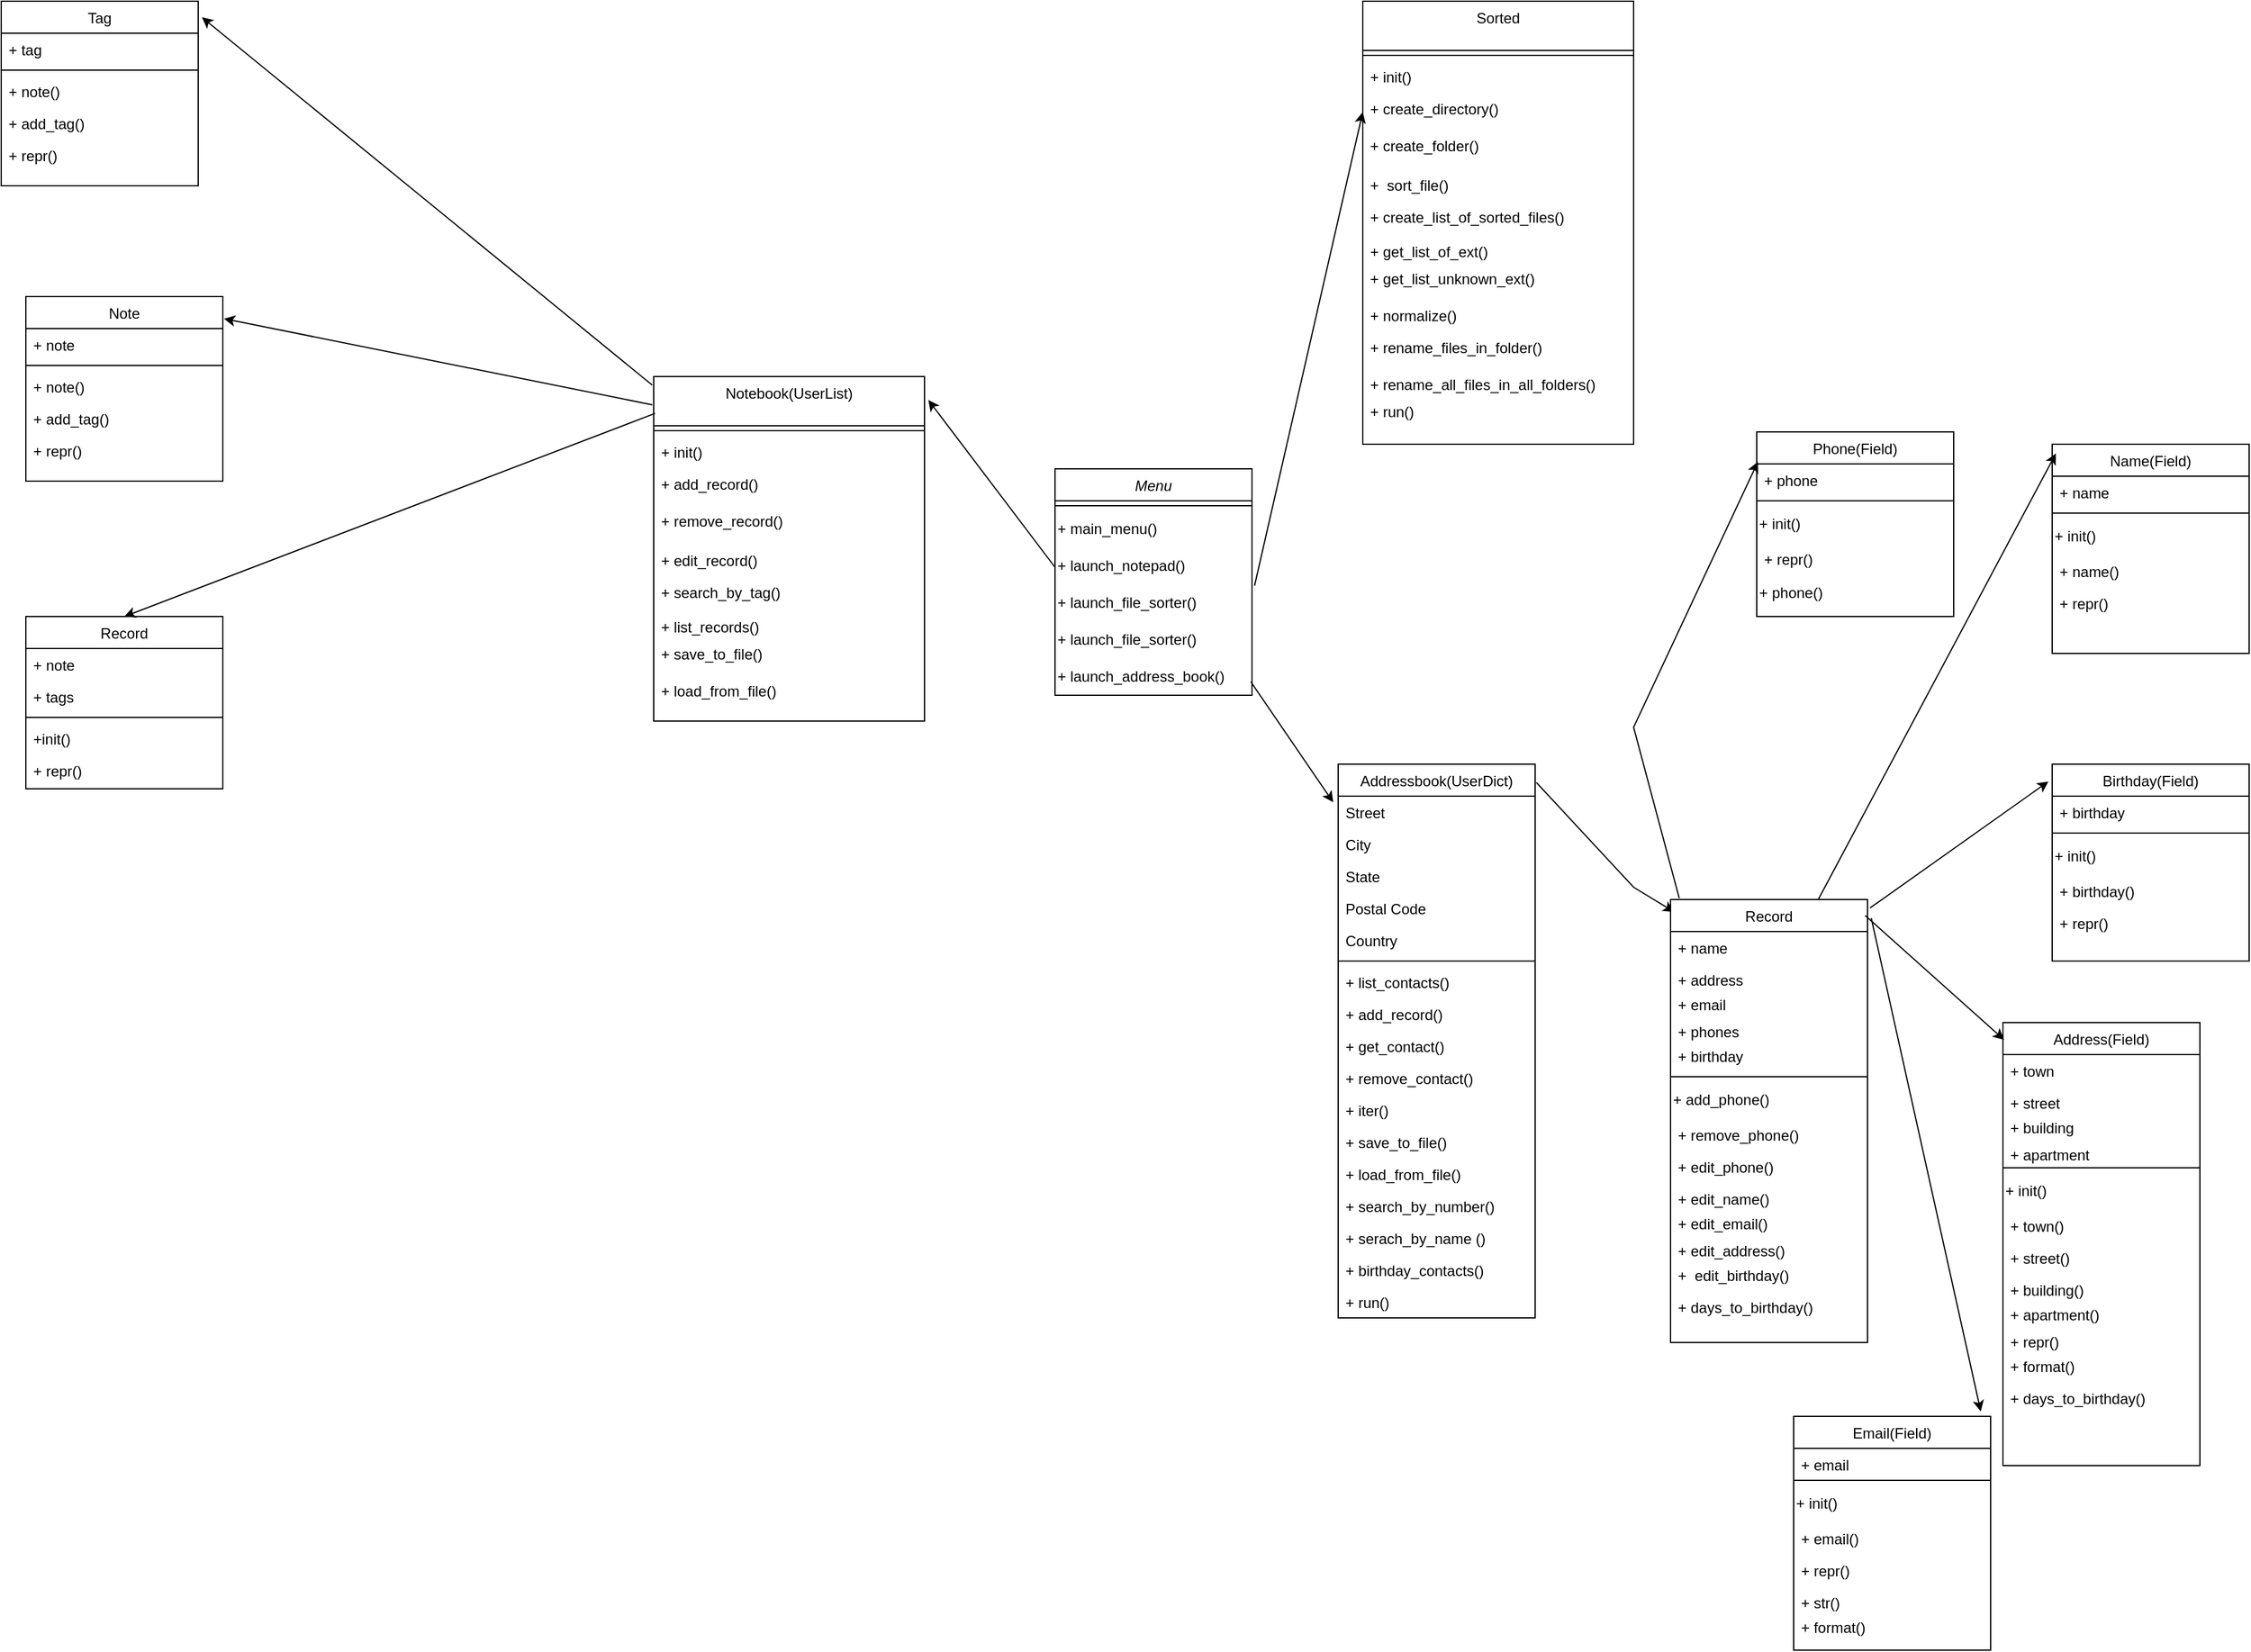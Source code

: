 <mxfile version="22.1.4" type="github">
  <diagram id="C5RBs43oDa-KdzZeNtuy" name="Page-1">
    <mxGraphModel dx="2603" dy="827" grid="1" gridSize="10" guides="1" tooltips="1" connect="1" arrows="1" fold="1" page="1" pageScale="1" pageWidth="1169" pageHeight="1654" math="0" shadow="0">
      <root>
        <mxCell id="WIyWlLk6GJQsqaUBKTNV-0" />
        <mxCell id="WIyWlLk6GJQsqaUBKTNV-1" parent="WIyWlLk6GJQsqaUBKTNV-0" />
        <mxCell id="zkfFHV4jXpPFQw0GAbJ--0" value="Menu" style="swimlane;fontStyle=2;align=center;verticalAlign=top;childLayout=stackLayout;horizontal=1;startSize=26;horizontalStack=0;resizeParent=1;resizeLast=0;collapsible=1;marginBottom=0;rounded=0;shadow=0;strokeWidth=1;" parent="WIyWlLk6GJQsqaUBKTNV-1" vertex="1">
          <mxGeometry x="-204" y="450" width="160" height="184" as="geometry">
            <mxRectangle x="230" y="140" width="160" height="26" as="alternateBounds" />
          </mxGeometry>
        </mxCell>
        <mxCell id="zkfFHV4jXpPFQw0GAbJ--4" value="" style="line;html=1;strokeWidth=1;align=left;verticalAlign=middle;spacingTop=-1;spacingLeft=3;spacingRight=3;rotatable=0;labelPosition=right;points=[];portConstraint=eastwest;" parent="zkfFHV4jXpPFQw0GAbJ--0" vertex="1">
          <mxGeometry y="26" width="160" height="8" as="geometry" />
        </mxCell>
        <mxCell id="Uabi-TmTKqP2fMyp2ywP-6" value="+ main_menu()" style="text;html=1;align=left;verticalAlign=middle;resizable=0;points=[];autosize=1;strokeColor=none;fillColor=none;" vertex="1" parent="zkfFHV4jXpPFQw0GAbJ--0">
          <mxGeometry y="34" width="160" height="30" as="geometry" />
        </mxCell>
        <mxCell id="Uabi-TmTKqP2fMyp2ywP-8" value="+ launch_notepad()" style="text;html=1;align=left;verticalAlign=middle;resizable=0;points=[];autosize=1;strokeColor=none;fillColor=none;" vertex="1" parent="zkfFHV4jXpPFQw0GAbJ--0">
          <mxGeometry y="64" width="160" height="30" as="geometry" />
        </mxCell>
        <mxCell id="Uabi-TmTKqP2fMyp2ywP-166" value="+ launch_file_sorter()" style="text;html=1;align=left;verticalAlign=middle;resizable=0;points=[];autosize=1;strokeColor=none;fillColor=none;" vertex="1" parent="zkfFHV4jXpPFQw0GAbJ--0">
          <mxGeometry y="94" width="160" height="30" as="geometry" />
        </mxCell>
        <mxCell id="Uabi-TmTKqP2fMyp2ywP-11" value="+ launch_file_sorter()" style="text;html=1;align=left;verticalAlign=middle;resizable=0;points=[];autosize=1;strokeColor=none;fillColor=none;" vertex="1" parent="zkfFHV4jXpPFQw0GAbJ--0">
          <mxGeometry y="124" width="160" height="30" as="geometry" />
        </mxCell>
        <mxCell id="Uabi-TmTKqP2fMyp2ywP-7" value="+ launch_address_book()" style="text;html=1;align=left;verticalAlign=middle;resizable=0;points=[];autosize=1;strokeColor=none;fillColor=none;" vertex="1" parent="zkfFHV4jXpPFQw0GAbJ--0">
          <mxGeometry y="154" width="160" height="30" as="geometry" />
        </mxCell>
        <mxCell id="zkfFHV4jXpPFQw0GAbJ--6" value="Note" style="swimlane;fontStyle=0;align=center;verticalAlign=top;childLayout=stackLayout;horizontal=1;startSize=26;horizontalStack=0;resizeParent=1;resizeLast=0;collapsible=1;marginBottom=0;rounded=0;shadow=0;strokeWidth=1;" parent="WIyWlLk6GJQsqaUBKTNV-1" vertex="1">
          <mxGeometry x="-1040" y="310" width="160" height="150" as="geometry">
            <mxRectangle x="130" y="380" width="160" height="26" as="alternateBounds" />
          </mxGeometry>
        </mxCell>
        <mxCell id="zkfFHV4jXpPFQw0GAbJ--7" value="+ note" style="text;align=left;verticalAlign=top;spacingLeft=4;spacingRight=4;overflow=hidden;rotatable=0;points=[[0,0.5],[1,0.5]];portConstraint=eastwest;" parent="zkfFHV4jXpPFQw0GAbJ--6" vertex="1">
          <mxGeometry y="26" width="160" height="26" as="geometry" />
        </mxCell>
        <mxCell id="zkfFHV4jXpPFQw0GAbJ--9" value="" style="line;html=1;strokeWidth=1;align=left;verticalAlign=middle;spacingTop=-1;spacingLeft=3;spacingRight=3;rotatable=0;labelPosition=right;points=[];portConstraint=eastwest;" parent="zkfFHV4jXpPFQw0GAbJ--6" vertex="1">
          <mxGeometry y="52" width="160" height="8" as="geometry" />
        </mxCell>
        <mxCell id="zkfFHV4jXpPFQw0GAbJ--10" value="+ note()" style="text;align=left;verticalAlign=top;spacingLeft=4;spacingRight=4;overflow=hidden;rotatable=0;points=[[0,0.5],[1,0.5]];portConstraint=eastwest;fontStyle=0" parent="zkfFHV4jXpPFQw0GAbJ--6" vertex="1">
          <mxGeometry y="60" width="160" height="26" as="geometry" />
        </mxCell>
        <mxCell id="zkfFHV4jXpPFQw0GAbJ--11" value="+ add_tag()" style="text;align=left;verticalAlign=top;spacingLeft=4;spacingRight=4;overflow=hidden;rotatable=0;points=[[0,0.5],[1,0.5]];portConstraint=eastwest;" parent="zkfFHV4jXpPFQw0GAbJ--6" vertex="1">
          <mxGeometry y="86" width="160" height="26" as="geometry" />
        </mxCell>
        <mxCell id="Uabi-TmTKqP2fMyp2ywP-159" value="+ repr()" style="text;align=left;verticalAlign=top;spacingLeft=4;spacingRight=4;overflow=hidden;rotatable=0;points=[[0,0.5],[1,0.5]];portConstraint=eastwest;" vertex="1" parent="zkfFHV4jXpPFQw0GAbJ--6">
          <mxGeometry y="112" width="160" height="26" as="geometry" />
        </mxCell>
        <mxCell id="zkfFHV4jXpPFQw0GAbJ--13" value="Sorted" style="swimlane;fontStyle=0;align=center;verticalAlign=top;childLayout=stackLayout;horizontal=1;startSize=40;horizontalStack=0;resizeParent=1;resizeLast=0;collapsible=1;marginBottom=0;rounded=0;shadow=0;strokeWidth=1;" parent="WIyWlLk6GJQsqaUBKTNV-1" vertex="1">
          <mxGeometry x="46" y="70" width="220" height="360" as="geometry">
            <mxRectangle x="340" y="380" width="170" height="26" as="alternateBounds" />
          </mxGeometry>
        </mxCell>
        <mxCell id="zkfFHV4jXpPFQw0GAbJ--15" value="" style="line;html=1;strokeWidth=1;align=left;verticalAlign=middle;spacingTop=-1;spacingLeft=3;spacingRight=3;rotatable=0;labelPosition=right;points=[];portConstraint=eastwest;" parent="zkfFHV4jXpPFQw0GAbJ--13" vertex="1">
          <mxGeometry y="40" width="220" height="8" as="geometry" />
        </mxCell>
        <mxCell id="Uabi-TmTKqP2fMyp2ywP-143" value="+ init()" style="text;align=left;verticalAlign=top;spacingLeft=4;spacingRight=4;overflow=hidden;rotatable=0;points=[[0,0.5],[1,0.5]];portConstraint=eastwest;" vertex="1" parent="zkfFHV4jXpPFQw0GAbJ--13">
          <mxGeometry y="48" width="220" height="26" as="geometry" />
        </mxCell>
        <mxCell id="Uabi-TmTKqP2fMyp2ywP-145" value="+ create_directory()" style="text;align=left;verticalAlign=top;spacingLeft=4;spacingRight=4;overflow=hidden;rotatable=0;points=[[0,0.5],[1,0.5]];portConstraint=eastwest;fontStyle=0" vertex="1" parent="zkfFHV4jXpPFQw0GAbJ--13">
          <mxGeometry y="74" width="220" height="30" as="geometry" />
        </mxCell>
        <mxCell id="Uabi-TmTKqP2fMyp2ywP-149" value="+ create_folder()&#xa;" style="text;align=left;verticalAlign=top;spacingLeft=4;spacingRight=4;overflow=hidden;rotatable=0;points=[[0,0.5],[1,0.5]];portConstraint=eastwest;rounded=0;shadow=0;html=0;" vertex="1" parent="zkfFHV4jXpPFQw0GAbJ--13">
          <mxGeometry y="104" width="220" height="32" as="geometry" />
        </mxCell>
        <mxCell id="Uabi-TmTKqP2fMyp2ywP-148" value="+  sort_file()" style="text;align=left;verticalAlign=top;spacingLeft=4;spacingRight=4;overflow=hidden;rotatable=0;points=[[0,0.5],[1,0.5]];portConstraint=eastwest;" vertex="1" parent="zkfFHV4jXpPFQw0GAbJ--13">
          <mxGeometry y="136" width="220" height="26" as="geometry" />
        </mxCell>
        <mxCell id="Uabi-TmTKqP2fMyp2ywP-147" value="+ create_list_of_sorted_files()" style="text;align=left;verticalAlign=top;spacingLeft=4;spacingRight=4;overflow=hidden;rotatable=0;points=[[0,0.5],[1,0.5]];portConstraint=eastwest;rounded=0;shadow=0;html=0;" vertex="1" parent="zkfFHV4jXpPFQw0GAbJ--13">
          <mxGeometry y="162" width="220" height="28" as="geometry" />
        </mxCell>
        <mxCell id="Uabi-TmTKqP2fMyp2ywP-146" value="+ get_list_of_ext()" style="text;align=left;verticalAlign=top;spacingLeft=4;spacingRight=4;overflow=hidden;rotatable=0;points=[[0,0.5],[1,0.5]];portConstraint=eastwest;fontStyle=0" vertex="1" parent="zkfFHV4jXpPFQw0GAbJ--13">
          <mxGeometry y="190" width="220" height="22" as="geometry" />
        </mxCell>
        <mxCell id="Uabi-TmTKqP2fMyp2ywP-144" value="+ get_list_unknown_ext()" style="text;align=left;verticalAlign=top;spacingLeft=4;spacingRight=4;overflow=hidden;rotatable=0;points=[[0,0.5],[1,0.5]];portConstraint=eastwest;fontStyle=0" vertex="1" parent="zkfFHV4jXpPFQw0GAbJ--13">
          <mxGeometry y="212" width="220" height="30" as="geometry" />
        </mxCell>
        <mxCell id="Uabi-TmTKqP2fMyp2ywP-152" value="+ normalize()" style="text;align=left;verticalAlign=top;spacingLeft=4;spacingRight=4;overflow=hidden;rotatable=0;points=[[0,0.5],[1,0.5]];portConstraint=eastwest;" vertex="1" parent="zkfFHV4jXpPFQw0GAbJ--13">
          <mxGeometry y="242" width="220" height="26" as="geometry" />
        </mxCell>
        <mxCell id="Uabi-TmTKqP2fMyp2ywP-153" value="+ rename_files_in_folder()" style="text;align=left;verticalAlign=top;spacingLeft=4;spacingRight=4;overflow=hidden;rotatable=0;points=[[0,0.5],[1,0.5]];portConstraint=eastwest;fontStyle=0" vertex="1" parent="zkfFHV4jXpPFQw0GAbJ--13">
          <mxGeometry y="268" width="220" height="30" as="geometry" />
        </mxCell>
        <mxCell id="Uabi-TmTKqP2fMyp2ywP-157" value="+ rename_all_files_in_all_folders()" style="text;align=left;verticalAlign=top;spacingLeft=4;spacingRight=4;overflow=hidden;rotatable=0;points=[[0,0.5],[1,0.5]];portConstraint=eastwest;fontStyle=0" vertex="1" parent="zkfFHV4jXpPFQw0GAbJ--13">
          <mxGeometry y="298" width="220" height="22" as="geometry" />
        </mxCell>
        <mxCell id="Uabi-TmTKqP2fMyp2ywP-156" value="+ run()" style="text;align=left;verticalAlign=top;spacingLeft=4;spacingRight=4;overflow=hidden;rotatable=0;points=[[0,0.5],[1,0.5]];portConstraint=eastwest;rounded=0;shadow=0;html=0;" vertex="1" parent="zkfFHV4jXpPFQw0GAbJ--13">
          <mxGeometry y="320" width="220" height="32" as="geometry" />
        </mxCell>
        <mxCell id="zkfFHV4jXpPFQw0GAbJ--17" value="Addressbook(UserDict)" style="swimlane;fontStyle=0;align=center;verticalAlign=top;childLayout=stackLayout;horizontal=1;startSize=26;horizontalStack=0;resizeParent=1;resizeLast=0;collapsible=1;marginBottom=0;rounded=0;shadow=0;strokeWidth=1;" parent="WIyWlLk6GJQsqaUBKTNV-1" vertex="1">
          <mxGeometry x="26" y="690" width="160" height="450" as="geometry">
            <mxRectangle x="550" y="140" width="160" height="26" as="alternateBounds" />
          </mxGeometry>
        </mxCell>
        <mxCell id="zkfFHV4jXpPFQw0GAbJ--18" value="Street" style="text;align=left;verticalAlign=top;spacingLeft=4;spacingRight=4;overflow=hidden;rotatable=0;points=[[0,0.5],[1,0.5]];portConstraint=eastwest;" parent="zkfFHV4jXpPFQw0GAbJ--17" vertex="1">
          <mxGeometry y="26" width="160" height="26" as="geometry" />
        </mxCell>
        <mxCell id="zkfFHV4jXpPFQw0GAbJ--19" value="City" style="text;align=left;verticalAlign=top;spacingLeft=4;spacingRight=4;overflow=hidden;rotatable=0;points=[[0,0.5],[1,0.5]];portConstraint=eastwest;rounded=0;shadow=0;html=0;" parent="zkfFHV4jXpPFQw0GAbJ--17" vertex="1">
          <mxGeometry y="52" width="160" height="26" as="geometry" />
        </mxCell>
        <mxCell id="zkfFHV4jXpPFQw0GAbJ--20" value="State" style="text;align=left;verticalAlign=top;spacingLeft=4;spacingRight=4;overflow=hidden;rotatable=0;points=[[0,0.5],[1,0.5]];portConstraint=eastwest;rounded=0;shadow=0;html=0;" parent="zkfFHV4jXpPFQw0GAbJ--17" vertex="1">
          <mxGeometry y="78" width="160" height="26" as="geometry" />
        </mxCell>
        <mxCell id="zkfFHV4jXpPFQw0GAbJ--21" value="Postal Code" style="text;align=left;verticalAlign=top;spacingLeft=4;spacingRight=4;overflow=hidden;rotatable=0;points=[[0,0.5],[1,0.5]];portConstraint=eastwest;rounded=0;shadow=0;html=0;" parent="zkfFHV4jXpPFQw0GAbJ--17" vertex="1">
          <mxGeometry y="104" width="160" height="26" as="geometry" />
        </mxCell>
        <mxCell id="zkfFHV4jXpPFQw0GAbJ--22" value="Country" style="text;align=left;verticalAlign=top;spacingLeft=4;spacingRight=4;overflow=hidden;rotatable=0;points=[[0,0.5],[1,0.5]];portConstraint=eastwest;rounded=0;shadow=0;html=0;" parent="zkfFHV4jXpPFQw0GAbJ--17" vertex="1">
          <mxGeometry y="130" width="160" height="26" as="geometry" />
        </mxCell>
        <mxCell id="zkfFHV4jXpPFQw0GAbJ--23" value="" style="line;html=1;strokeWidth=1;align=left;verticalAlign=middle;spacingTop=-1;spacingLeft=3;spacingRight=3;rotatable=0;labelPosition=right;points=[];portConstraint=eastwest;" parent="zkfFHV4jXpPFQw0GAbJ--17" vertex="1">
          <mxGeometry y="156" width="160" height="8" as="geometry" />
        </mxCell>
        <mxCell id="zkfFHV4jXpPFQw0GAbJ--24" value="+ list_contacts()" style="text;align=left;verticalAlign=top;spacingLeft=4;spacingRight=4;overflow=hidden;rotatable=0;points=[[0,0.5],[1,0.5]];portConstraint=eastwest;" parent="zkfFHV4jXpPFQw0GAbJ--17" vertex="1">
          <mxGeometry y="164" width="160" height="26" as="geometry" />
        </mxCell>
        <mxCell id="zkfFHV4jXpPFQw0GAbJ--25" value="+ add_record()" style="text;align=left;verticalAlign=top;spacingLeft=4;spacingRight=4;overflow=hidden;rotatable=0;points=[[0,0.5],[1,0.5]];portConstraint=eastwest;" parent="zkfFHV4jXpPFQw0GAbJ--17" vertex="1">
          <mxGeometry y="190" width="160" height="26" as="geometry" />
        </mxCell>
        <mxCell id="Uabi-TmTKqP2fMyp2ywP-50" value="+ get_contact()" style="text;align=left;verticalAlign=top;spacingLeft=4;spacingRight=4;overflow=hidden;rotatable=0;points=[[0,0.5],[1,0.5]];portConstraint=eastwest;rounded=0;shadow=0;html=0;" vertex="1" parent="zkfFHV4jXpPFQw0GAbJ--17">
          <mxGeometry y="216" width="160" height="26" as="geometry" />
        </mxCell>
        <mxCell id="Uabi-TmTKqP2fMyp2ywP-51" value="+ remove_contact()" style="text;align=left;verticalAlign=top;spacingLeft=4;spacingRight=4;overflow=hidden;rotatable=0;points=[[0,0.5],[1,0.5]];portConstraint=eastwest;rounded=0;shadow=0;html=0;" vertex="1" parent="zkfFHV4jXpPFQw0GAbJ--17">
          <mxGeometry y="242" width="160" height="26" as="geometry" />
        </mxCell>
        <mxCell id="Uabi-TmTKqP2fMyp2ywP-53" value="+ iter()" style="text;align=left;verticalAlign=top;spacingLeft=4;spacingRight=4;overflow=hidden;rotatable=0;points=[[0,0.5],[1,0.5]];portConstraint=eastwest;rounded=0;shadow=0;html=0;" vertex="1" parent="zkfFHV4jXpPFQw0GAbJ--17">
          <mxGeometry y="268" width="160" height="26" as="geometry" />
        </mxCell>
        <mxCell id="Uabi-TmTKqP2fMyp2ywP-52" value="+ save_to_file()" style="text;align=left;verticalAlign=top;spacingLeft=4;spacingRight=4;overflow=hidden;rotatable=0;points=[[0,0.5],[1,0.5]];portConstraint=eastwest;rounded=0;shadow=0;html=0;" vertex="1" parent="zkfFHV4jXpPFQw0GAbJ--17">
          <mxGeometry y="294" width="160" height="26" as="geometry" />
        </mxCell>
        <mxCell id="Uabi-TmTKqP2fMyp2ywP-54" value="+ load_from_file()" style="text;align=left;verticalAlign=top;spacingLeft=4;spacingRight=4;overflow=hidden;rotatable=0;points=[[0,0.5],[1,0.5]];portConstraint=eastwest;" vertex="1" parent="zkfFHV4jXpPFQw0GAbJ--17">
          <mxGeometry y="320" width="160" height="26" as="geometry" />
        </mxCell>
        <mxCell id="Uabi-TmTKqP2fMyp2ywP-59" value="+ search_by_number()" style="text;align=left;verticalAlign=top;spacingLeft=4;spacingRight=4;overflow=hidden;rotatable=0;points=[[0,0.5],[1,0.5]];portConstraint=eastwest;rounded=0;shadow=0;html=0;" vertex="1" parent="zkfFHV4jXpPFQw0GAbJ--17">
          <mxGeometry y="346" width="160" height="26" as="geometry" />
        </mxCell>
        <mxCell id="Uabi-TmTKqP2fMyp2ywP-58" value="+ serach_by_name ()" style="text;align=left;verticalAlign=top;spacingLeft=4;spacingRight=4;overflow=hidden;rotatable=0;points=[[0,0.5],[1,0.5]];portConstraint=eastwest;rounded=0;shadow=0;html=0;" vertex="1" parent="zkfFHV4jXpPFQw0GAbJ--17">
          <mxGeometry y="372" width="160" height="26" as="geometry" />
        </mxCell>
        <mxCell id="Uabi-TmTKqP2fMyp2ywP-57" value="+ birthday_contacts()" style="text;align=left;verticalAlign=top;spacingLeft=4;spacingRight=4;overflow=hidden;rotatable=0;points=[[0,0.5],[1,0.5]];portConstraint=eastwest;rounded=0;shadow=0;html=0;" vertex="1" parent="zkfFHV4jXpPFQw0GAbJ--17">
          <mxGeometry y="398" width="160" height="26" as="geometry" />
        </mxCell>
        <mxCell id="Uabi-TmTKqP2fMyp2ywP-56" value="+ run()" style="text;align=left;verticalAlign=top;spacingLeft=4;spacingRight=4;overflow=hidden;rotatable=0;points=[[0,0.5],[1,0.5]];portConstraint=eastwest;rounded=0;shadow=0;html=0;" vertex="1" parent="zkfFHV4jXpPFQw0GAbJ--17">
          <mxGeometry y="424" width="160" height="26" as="geometry" />
        </mxCell>
        <mxCell id="Uabi-TmTKqP2fMyp2ywP-1" value="" style="endArrow=classic;html=1;rounded=0;exitX=-0.005;exitY=0.082;exitDx=0;exitDy=0;exitPerimeter=0;entryX=1.006;entryY=0.12;entryDx=0;entryDy=0;entryPerimeter=0;" edge="1" parent="WIyWlLk6GJQsqaUBKTNV-1" source="Uabi-TmTKqP2fMyp2ywP-173" target="zkfFHV4jXpPFQw0GAbJ--6">
          <mxGeometry width="50" height="50" relative="1" as="geometry">
            <mxPoint x="-204" y="530" as="sourcePoint" />
            <mxPoint x="-264" y="690" as="targetPoint" />
          </mxGeometry>
        </mxCell>
        <mxCell id="Uabi-TmTKqP2fMyp2ywP-3" value="" style="endArrow=classic;html=1;rounded=0;entryX=0;entryY=0.25;entryDx=0;entryDy=0;exitX=1.013;exitY=0.033;exitDx=0;exitDy=0;exitPerimeter=0;" edge="1" parent="WIyWlLk6GJQsqaUBKTNV-1" source="Uabi-TmTKqP2fMyp2ywP-166" target="zkfFHV4jXpPFQw0GAbJ--13">
          <mxGeometry width="50" height="50" relative="1" as="geometry">
            <mxPoint x="-40" y="460" as="sourcePoint" />
            <mxPoint x="156" y="810" as="targetPoint" />
          </mxGeometry>
        </mxCell>
        <mxCell id="Uabi-TmTKqP2fMyp2ywP-4" value="" style="endArrow=classic;html=1;rounded=0;entryX=-0.025;entryY=0.069;entryDx=0;entryDy=0;entryPerimeter=0;exitX=0.994;exitY=0.633;exitDx=0;exitDy=0;exitPerimeter=0;" edge="1" parent="WIyWlLk6GJQsqaUBKTNV-1" source="Uabi-TmTKqP2fMyp2ywP-7" target="zkfFHV4jXpPFQw0GAbJ--17">
          <mxGeometry width="50" height="50" relative="1" as="geometry">
            <mxPoint x="-54" y="530" as="sourcePoint" />
            <mxPoint x="226" y="611" as="targetPoint" />
          </mxGeometry>
        </mxCell>
        <mxCell id="Uabi-TmTKqP2fMyp2ywP-12" value="" style="endArrow=classic;html=1;rounded=0;exitX=1.006;exitY=0.033;exitDx=0;exitDy=0;exitPerimeter=0;entryX=0.019;entryY=0.028;entryDx=0;entryDy=0;entryPerimeter=0;" edge="1" parent="WIyWlLk6GJQsqaUBKTNV-1" source="zkfFHV4jXpPFQw0GAbJ--17" target="Uabi-TmTKqP2fMyp2ywP-13">
          <mxGeometry width="50" height="50" relative="1" as="geometry">
            <mxPoint x="186" y="810" as="sourcePoint" />
            <mxPoint x="276" y="810" as="targetPoint" />
            <Array as="points">
              <mxPoint x="266" y="790" />
            </Array>
          </mxGeometry>
        </mxCell>
        <mxCell id="Uabi-TmTKqP2fMyp2ywP-13" value="Record" style="swimlane;fontStyle=0;align=center;verticalAlign=top;childLayout=stackLayout;horizontal=1;startSize=26;horizontalStack=0;resizeParent=1;resizeLast=0;collapsible=1;marginBottom=0;rounded=0;shadow=0;strokeWidth=1;" vertex="1" parent="WIyWlLk6GJQsqaUBKTNV-1">
          <mxGeometry x="296" y="800" width="160" height="360" as="geometry">
            <mxRectangle x="130" y="380" width="160" height="26" as="alternateBounds" />
          </mxGeometry>
        </mxCell>
        <mxCell id="Uabi-TmTKqP2fMyp2ywP-14" value="+ name" style="text;align=left;verticalAlign=top;spacingLeft=4;spacingRight=4;overflow=hidden;rotatable=0;points=[[0,0.5],[1,0.5]];portConstraint=eastwest;" vertex="1" parent="Uabi-TmTKqP2fMyp2ywP-13">
          <mxGeometry y="26" width="160" height="26" as="geometry" />
        </mxCell>
        <mxCell id="Uabi-TmTKqP2fMyp2ywP-15" value="+ address&#xa;" style="text;align=left;verticalAlign=top;spacingLeft=4;spacingRight=4;overflow=hidden;rotatable=0;points=[[0,0.5],[1,0.5]];portConstraint=eastwest;rounded=0;shadow=0;html=0;" vertex="1" parent="Uabi-TmTKqP2fMyp2ywP-13">
          <mxGeometry y="52" width="160" height="20" as="geometry" />
        </mxCell>
        <mxCell id="Uabi-TmTKqP2fMyp2ywP-17" value="+ email" style="text;align=left;verticalAlign=top;spacingLeft=4;spacingRight=4;overflow=hidden;rotatable=0;points=[[0,0.5],[1,0.5]];portConstraint=eastwest;fontStyle=0" vertex="1" parent="Uabi-TmTKqP2fMyp2ywP-13">
          <mxGeometry y="72" width="160" height="22" as="geometry" />
        </mxCell>
        <mxCell id="Uabi-TmTKqP2fMyp2ywP-20" value="+ phones" style="text;align=left;verticalAlign=top;spacingLeft=4;spacingRight=4;overflow=hidden;rotatable=0;points=[[0,0.5],[1,0.5]];portConstraint=eastwest;fontStyle=0" vertex="1" parent="Uabi-TmTKqP2fMyp2ywP-13">
          <mxGeometry y="94" width="160" height="20" as="geometry" />
        </mxCell>
        <mxCell id="Uabi-TmTKqP2fMyp2ywP-28" value="+ birthday" style="text;align=left;verticalAlign=top;spacingLeft=4;spacingRight=4;overflow=hidden;rotatable=0;points=[[0,0.5],[1,0.5]];portConstraint=eastwest;fontStyle=0" vertex="1" parent="Uabi-TmTKqP2fMyp2ywP-13">
          <mxGeometry y="114" width="160" height="26" as="geometry" />
        </mxCell>
        <mxCell id="Uabi-TmTKqP2fMyp2ywP-16" value="" style="line;html=1;strokeWidth=1;align=left;verticalAlign=middle;spacingTop=-1;spacingLeft=3;spacingRight=3;rotatable=0;labelPosition=right;points=[];portConstraint=eastwest;" vertex="1" parent="Uabi-TmTKqP2fMyp2ywP-13">
          <mxGeometry y="140" width="160" height="8" as="geometry" />
        </mxCell>
        <mxCell id="Uabi-TmTKqP2fMyp2ywP-29" value="+ add_phone()" style="text;html=1;align=left;verticalAlign=middle;resizable=0;points=[];autosize=1;strokeColor=none;fillColor=none;" vertex="1" parent="Uabi-TmTKqP2fMyp2ywP-13">
          <mxGeometry y="148" width="160" height="30" as="geometry" />
        </mxCell>
        <mxCell id="Uabi-TmTKqP2fMyp2ywP-41" value="+ remove_phone()" style="text;align=left;verticalAlign=top;spacingLeft=4;spacingRight=4;overflow=hidden;rotatable=0;points=[[0,0.5],[1,0.5]];portConstraint=eastwest;" vertex="1" parent="Uabi-TmTKqP2fMyp2ywP-13">
          <mxGeometry y="178" width="160" height="26" as="geometry" />
        </mxCell>
        <mxCell id="Uabi-TmTKqP2fMyp2ywP-45" value="+ edit_phone()" style="text;align=left;verticalAlign=top;spacingLeft=4;spacingRight=4;overflow=hidden;rotatable=0;points=[[0,0.5],[1,0.5]];portConstraint=eastwest;fontStyle=0" vertex="1" parent="Uabi-TmTKqP2fMyp2ywP-13">
          <mxGeometry y="204" width="160" height="26" as="geometry" />
        </mxCell>
        <mxCell id="Uabi-TmTKqP2fMyp2ywP-44" value="+ edit_name()" style="text;align=left;verticalAlign=top;spacingLeft=4;spacingRight=4;overflow=hidden;rotatable=0;points=[[0,0.5],[1,0.5]];portConstraint=eastwest;fontStyle=0" vertex="1" parent="Uabi-TmTKqP2fMyp2ywP-13">
          <mxGeometry y="230" width="160" height="20" as="geometry" />
        </mxCell>
        <mxCell id="Uabi-TmTKqP2fMyp2ywP-43" value="+ edit_email()" style="text;align=left;verticalAlign=top;spacingLeft=4;spacingRight=4;overflow=hidden;rotatable=0;points=[[0,0.5],[1,0.5]];portConstraint=eastwest;fontStyle=0" vertex="1" parent="Uabi-TmTKqP2fMyp2ywP-13">
          <mxGeometry y="250" width="160" height="22" as="geometry" />
        </mxCell>
        <mxCell id="Uabi-TmTKqP2fMyp2ywP-42" value="+ edit_address()" style="text;align=left;verticalAlign=top;spacingLeft=4;spacingRight=4;overflow=hidden;rotatable=0;points=[[0,0.5],[1,0.5]];portConstraint=eastwest;rounded=0;shadow=0;html=0;" vertex="1" parent="Uabi-TmTKqP2fMyp2ywP-13">
          <mxGeometry y="272" width="160" height="20" as="geometry" />
        </mxCell>
        <mxCell id="Uabi-TmTKqP2fMyp2ywP-46" value="+  edit_birthday()" style="text;align=left;verticalAlign=top;spacingLeft=4;spacingRight=4;overflow=hidden;rotatable=0;points=[[0,0.5],[1,0.5]];portConstraint=eastwest;" vertex="1" parent="Uabi-TmTKqP2fMyp2ywP-13">
          <mxGeometry y="292" width="160" height="26" as="geometry" />
        </mxCell>
        <mxCell id="Uabi-TmTKqP2fMyp2ywP-47" value="+ days_to_birthday()&#xa;" style="text;align=left;verticalAlign=top;spacingLeft=4;spacingRight=4;overflow=hidden;rotatable=0;points=[[0,0.5],[1,0.5]];portConstraint=eastwest;rounded=0;shadow=0;html=0;" vertex="1" parent="Uabi-TmTKqP2fMyp2ywP-13">
          <mxGeometry y="318" width="160" height="32" as="geometry" />
        </mxCell>
        <mxCell id="Uabi-TmTKqP2fMyp2ywP-60" value="Phone(Field)" style="swimlane;fontStyle=0;align=center;verticalAlign=top;childLayout=stackLayout;horizontal=1;startSize=26;horizontalStack=0;resizeParent=1;resizeLast=0;collapsible=1;marginBottom=0;rounded=0;shadow=0;strokeWidth=1;" vertex="1" parent="WIyWlLk6GJQsqaUBKTNV-1">
          <mxGeometry x="366" y="420" width="160" height="150" as="geometry">
            <mxRectangle x="130" y="380" width="160" height="26" as="alternateBounds" />
          </mxGeometry>
        </mxCell>
        <mxCell id="Uabi-TmTKqP2fMyp2ywP-61" value="+ phone" style="text;align=left;verticalAlign=top;spacingLeft=4;spacingRight=4;overflow=hidden;rotatable=0;points=[[0,0.5],[1,0.5]];portConstraint=eastwest;" vertex="1" parent="Uabi-TmTKqP2fMyp2ywP-60">
          <mxGeometry y="26" width="160" height="26" as="geometry" />
        </mxCell>
        <mxCell id="Uabi-TmTKqP2fMyp2ywP-66" value="" style="line;html=1;strokeWidth=1;align=left;verticalAlign=middle;spacingTop=-1;spacingLeft=3;spacingRight=3;rotatable=0;labelPosition=right;points=[];portConstraint=eastwest;" vertex="1" parent="Uabi-TmTKqP2fMyp2ywP-60">
          <mxGeometry y="52" width="160" height="8" as="geometry" />
        </mxCell>
        <mxCell id="Uabi-TmTKqP2fMyp2ywP-67" value="+ init()" style="text;html=1;align=left;verticalAlign=middle;resizable=0;points=[];autosize=1;strokeColor=none;fillColor=none;" vertex="1" parent="Uabi-TmTKqP2fMyp2ywP-60">
          <mxGeometry y="60" width="160" height="30" as="geometry" />
        </mxCell>
        <mxCell id="Uabi-TmTKqP2fMyp2ywP-69" value="+ repr()" style="text;align=left;verticalAlign=top;spacingLeft=4;spacingRight=4;overflow=hidden;rotatable=0;points=[[0,0.5],[1,0.5]];portConstraint=eastwest;fontStyle=0" vertex="1" parent="Uabi-TmTKqP2fMyp2ywP-60">
          <mxGeometry y="90" width="160" height="26" as="geometry" />
        </mxCell>
        <mxCell id="Uabi-TmTKqP2fMyp2ywP-137" value="+ phone()" style="text;html=1;align=left;verticalAlign=middle;resizable=0;points=[];autosize=1;strokeColor=none;fillColor=none;" vertex="1" parent="Uabi-TmTKqP2fMyp2ywP-60">
          <mxGeometry y="116" width="160" height="30" as="geometry" />
        </mxCell>
        <mxCell id="Uabi-TmTKqP2fMyp2ywP-75" value="Birthday(Field)" style="swimlane;fontStyle=0;align=center;verticalAlign=top;childLayout=stackLayout;horizontal=1;startSize=26;horizontalStack=0;resizeParent=1;resizeLast=0;collapsible=1;marginBottom=0;rounded=0;shadow=0;strokeWidth=1;" vertex="1" parent="WIyWlLk6GJQsqaUBKTNV-1">
          <mxGeometry x="606" y="690" width="160" height="160" as="geometry">
            <mxRectangle x="130" y="380" width="160" height="26" as="alternateBounds" />
          </mxGeometry>
        </mxCell>
        <mxCell id="Uabi-TmTKqP2fMyp2ywP-76" value="+ birthday" style="text;align=left;verticalAlign=top;spacingLeft=4;spacingRight=4;overflow=hidden;rotatable=0;points=[[0,0.5],[1,0.5]];portConstraint=eastwest;" vertex="1" parent="Uabi-TmTKqP2fMyp2ywP-75">
          <mxGeometry y="26" width="160" height="26" as="geometry" />
        </mxCell>
        <mxCell id="Uabi-TmTKqP2fMyp2ywP-81" value="" style="line;html=1;strokeWidth=1;align=left;verticalAlign=middle;spacingTop=-1;spacingLeft=3;spacingRight=3;rotatable=0;labelPosition=right;points=[];portConstraint=eastwest;" vertex="1" parent="Uabi-TmTKqP2fMyp2ywP-75">
          <mxGeometry y="52" width="160" height="8" as="geometry" />
        </mxCell>
        <mxCell id="Uabi-TmTKqP2fMyp2ywP-82" value="+ init()" style="text;html=1;align=left;verticalAlign=middle;resizable=0;points=[];autosize=1;strokeColor=none;fillColor=none;" vertex="1" parent="Uabi-TmTKqP2fMyp2ywP-75">
          <mxGeometry y="60" width="160" height="30" as="geometry" />
        </mxCell>
        <mxCell id="Uabi-TmTKqP2fMyp2ywP-83" value="+ birthday()" style="text;align=left;verticalAlign=top;spacingLeft=4;spacingRight=4;overflow=hidden;rotatable=0;points=[[0,0.5],[1,0.5]];portConstraint=eastwest;" vertex="1" parent="Uabi-TmTKqP2fMyp2ywP-75">
          <mxGeometry y="90" width="160" height="26" as="geometry" />
        </mxCell>
        <mxCell id="Uabi-TmTKqP2fMyp2ywP-84" value="+ repr()" style="text;align=left;verticalAlign=top;spacingLeft=4;spacingRight=4;overflow=hidden;rotatable=0;points=[[0,0.5],[1,0.5]];portConstraint=eastwest;fontStyle=0" vertex="1" parent="Uabi-TmTKqP2fMyp2ywP-75">
          <mxGeometry y="116" width="160" height="26" as="geometry" />
        </mxCell>
        <mxCell id="Uabi-TmTKqP2fMyp2ywP-90" value="Email(Field)" style="swimlane;fontStyle=0;align=center;verticalAlign=top;childLayout=stackLayout;horizontal=1;startSize=26;horizontalStack=0;resizeParent=1;resizeLast=0;collapsible=1;marginBottom=0;rounded=0;shadow=0;strokeWidth=1;" vertex="1" parent="WIyWlLk6GJQsqaUBKTNV-1">
          <mxGeometry x="396" y="1220" width="160" height="190" as="geometry">
            <mxRectangle x="130" y="380" width="160" height="26" as="alternateBounds" />
          </mxGeometry>
        </mxCell>
        <mxCell id="Uabi-TmTKqP2fMyp2ywP-93" value="+ email" style="text;align=left;verticalAlign=top;spacingLeft=4;spacingRight=4;overflow=hidden;rotatable=0;points=[[0,0.5],[1,0.5]];portConstraint=eastwest;fontStyle=0" vertex="1" parent="Uabi-TmTKqP2fMyp2ywP-90">
          <mxGeometry y="26" width="160" height="22" as="geometry" />
        </mxCell>
        <mxCell id="Uabi-TmTKqP2fMyp2ywP-96" value="" style="line;html=1;strokeWidth=1;align=left;verticalAlign=middle;spacingTop=-1;spacingLeft=3;spacingRight=3;rotatable=0;labelPosition=right;points=[];portConstraint=eastwest;" vertex="1" parent="Uabi-TmTKqP2fMyp2ywP-90">
          <mxGeometry y="48" width="160" height="8" as="geometry" />
        </mxCell>
        <mxCell id="Uabi-TmTKqP2fMyp2ywP-97" value="+ init()" style="text;html=1;align=left;verticalAlign=middle;resizable=0;points=[];autosize=1;strokeColor=none;fillColor=none;" vertex="1" parent="Uabi-TmTKqP2fMyp2ywP-90">
          <mxGeometry y="56" width="160" height="30" as="geometry" />
        </mxCell>
        <mxCell id="Uabi-TmTKqP2fMyp2ywP-98" value="+ email()" style="text;align=left;verticalAlign=top;spacingLeft=4;spacingRight=4;overflow=hidden;rotatable=0;points=[[0,0.5],[1,0.5]];portConstraint=eastwest;" vertex="1" parent="Uabi-TmTKqP2fMyp2ywP-90">
          <mxGeometry y="86" width="160" height="26" as="geometry" />
        </mxCell>
        <mxCell id="Uabi-TmTKqP2fMyp2ywP-99" value="+ repr()" style="text;align=left;verticalAlign=top;spacingLeft=4;spacingRight=4;overflow=hidden;rotatable=0;points=[[0,0.5],[1,0.5]];portConstraint=eastwest;fontStyle=0" vertex="1" parent="Uabi-TmTKqP2fMyp2ywP-90">
          <mxGeometry y="112" width="160" height="26" as="geometry" />
        </mxCell>
        <mxCell id="Uabi-TmTKqP2fMyp2ywP-100" value="+ str()" style="text;align=left;verticalAlign=top;spacingLeft=4;spacingRight=4;overflow=hidden;rotatable=0;points=[[0,0.5],[1,0.5]];portConstraint=eastwest;fontStyle=0" vertex="1" parent="Uabi-TmTKqP2fMyp2ywP-90">
          <mxGeometry y="138" width="160" height="20" as="geometry" />
        </mxCell>
        <mxCell id="Uabi-TmTKqP2fMyp2ywP-101" value="+ format()" style="text;align=left;verticalAlign=top;spacingLeft=4;spacingRight=4;overflow=hidden;rotatable=0;points=[[0,0.5],[1,0.5]];portConstraint=eastwest;fontStyle=0" vertex="1" parent="Uabi-TmTKqP2fMyp2ywP-90">
          <mxGeometry y="158" width="160" height="22" as="geometry" />
        </mxCell>
        <mxCell id="Uabi-TmTKqP2fMyp2ywP-105" value="Name(Field)" style="swimlane;fontStyle=0;align=center;verticalAlign=top;childLayout=stackLayout;horizontal=1;startSize=26;horizontalStack=0;resizeParent=1;resizeLast=0;collapsible=1;marginBottom=0;rounded=0;shadow=0;strokeWidth=1;" vertex="1" parent="WIyWlLk6GJQsqaUBKTNV-1">
          <mxGeometry x="606" y="430" width="160" height="170" as="geometry">
            <mxRectangle x="130" y="380" width="160" height="26" as="alternateBounds" />
          </mxGeometry>
        </mxCell>
        <mxCell id="Uabi-TmTKqP2fMyp2ywP-106" value="+ name" style="text;align=left;verticalAlign=top;spacingLeft=4;spacingRight=4;overflow=hidden;rotatable=0;points=[[0,0.5],[1,0.5]];portConstraint=eastwest;" vertex="1" parent="Uabi-TmTKqP2fMyp2ywP-105">
          <mxGeometry y="26" width="160" height="26" as="geometry" />
        </mxCell>
        <mxCell id="Uabi-TmTKqP2fMyp2ywP-111" value="" style="line;html=1;strokeWidth=1;align=left;verticalAlign=middle;spacingTop=-1;spacingLeft=3;spacingRight=3;rotatable=0;labelPosition=right;points=[];portConstraint=eastwest;" vertex="1" parent="Uabi-TmTKqP2fMyp2ywP-105">
          <mxGeometry y="52" width="160" height="8" as="geometry" />
        </mxCell>
        <mxCell id="Uabi-TmTKqP2fMyp2ywP-112" value="+ init()" style="text;html=1;align=left;verticalAlign=middle;resizable=0;points=[];autosize=1;strokeColor=none;fillColor=none;" vertex="1" parent="Uabi-TmTKqP2fMyp2ywP-105">
          <mxGeometry y="60" width="160" height="30" as="geometry" />
        </mxCell>
        <mxCell id="Uabi-TmTKqP2fMyp2ywP-113" value="+ name()" style="text;align=left;verticalAlign=top;spacingLeft=4;spacingRight=4;overflow=hidden;rotatable=0;points=[[0,0.5],[1,0.5]];portConstraint=eastwest;" vertex="1" parent="Uabi-TmTKqP2fMyp2ywP-105">
          <mxGeometry y="90" width="160" height="26" as="geometry" />
        </mxCell>
        <mxCell id="Uabi-TmTKqP2fMyp2ywP-114" value="+ repr()" style="text;align=left;verticalAlign=top;spacingLeft=4;spacingRight=4;overflow=hidden;rotatable=0;points=[[0,0.5],[1,0.5]];portConstraint=eastwest;fontStyle=0" vertex="1" parent="Uabi-TmTKqP2fMyp2ywP-105">
          <mxGeometry y="116" width="160" height="26" as="geometry" />
        </mxCell>
        <mxCell id="Uabi-TmTKqP2fMyp2ywP-120" value="Address(Field)" style="swimlane;fontStyle=0;align=center;verticalAlign=top;childLayout=stackLayout;horizontal=1;startSize=26;horizontalStack=0;resizeParent=1;resizeLast=0;collapsible=1;marginBottom=0;rounded=0;shadow=0;strokeWidth=1;" vertex="1" parent="WIyWlLk6GJQsqaUBKTNV-1">
          <mxGeometry x="566" y="900" width="160" height="360" as="geometry">
            <mxRectangle x="130" y="380" width="160" height="26" as="alternateBounds" />
          </mxGeometry>
        </mxCell>
        <mxCell id="Uabi-TmTKqP2fMyp2ywP-121" value="+ town" style="text;align=left;verticalAlign=top;spacingLeft=4;spacingRight=4;overflow=hidden;rotatable=0;points=[[0,0.5],[1,0.5]];portConstraint=eastwest;" vertex="1" parent="Uabi-TmTKqP2fMyp2ywP-120">
          <mxGeometry y="26" width="160" height="26" as="geometry" />
        </mxCell>
        <mxCell id="Uabi-TmTKqP2fMyp2ywP-122" value="+ street&#xa;" style="text;align=left;verticalAlign=top;spacingLeft=4;spacingRight=4;overflow=hidden;rotatable=0;points=[[0,0.5],[1,0.5]];portConstraint=eastwest;rounded=0;shadow=0;html=0;" vertex="1" parent="Uabi-TmTKqP2fMyp2ywP-120">
          <mxGeometry y="52" width="160" height="20" as="geometry" />
        </mxCell>
        <mxCell id="Uabi-TmTKqP2fMyp2ywP-123" value="+ building" style="text;align=left;verticalAlign=top;spacingLeft=4;spacingRight=4;overflow=hidden;rotatable=0;points=[[0,0.5],[1,0.5]];portConstraint=eastwest;fontStyle=0" vertex="1" parent="Uabi-TmTKqP2fMyp2ywP-120">
          <mxGeometry y="72" width="160" height="22" as="geometry" />
        </mxCell>
        <mxCell id="Uabi-TmTKqP2fMyp2ywP-124" value="+ apartment" style="text;align=left;verticalAlign=top;spacingLeft=4;spacingRight=4;overflow=hidden;rotatable=0;points=[[0,0.5],[1,0.5]];portConstraint=eastwest;fontStyle=0" vertex="1" parent="Uabi-TmTKqP2fMyp2ywP-120">
          <mxGeometry y="94" width="160" height="20" as="geometry" />
        </mxCell>
        <mxCell id="Uabi-TmTKqP2fMyp2ywP-126" value="" style="line;html=1;strokeWidth=1;align=left;verticalAlign=middle;spacingTop=-1;spacingLeft=3;spacingRight=3;rotatable=0;labelPosition=right;points=[];portConstraint=eastwest;" vertex="1" parent="Uabi-TmTKqP2fMyp2ywP-120">
          <mxGeometry y="114" width="160" height="8" as="geometry" />
        </mxCell>
        <mxCell id="Uabi-TmTKqP2fMyp2ywP-127" value="+ init()" style="text;html=1;align=left;verticalAlign=middle;resizable=0;points=[];autosize=1;strokeColor=none;fillColor=none;" vertex="1" parent="Uabi-TmTKqP2fMyp2ywP-120">
          <mxGeometry y="122" width="160" height="30" as="geometry" />
        </mxCell>
        <mxCell id="Uabi-TmTKqP2fMyp2ywP-128" value="+ town()" style="text;align=left;verticalAlign=top;spacingLeft=4;spacingRight=4;overflow=hidden;rotatable=0;points=[[0,0.5],[1,0.5]];portConstraint=eastwest;" vertex="1" parent="Uabi-TmTKqP2fMyp2ywP-120">
          <mxGeometry y="152" width="160" height="26" as="geometry" />
        </mxCell>
        <mxCell id="Uabi-TmTKqP2fMyp2ywP-129" value="+ street()" style="text;align=left;verticalAlign=top;spacingLeft=4;spacingRight=4;overflow=hidden;rotatable=0;points=[[0,0.5],[1,0.5]];portConstraint=eastwest;fontStyle=0" vertex="1" parent="Uabi-TmTKqP2fMyp2ywP-120">
          <mxGeometry y="178" width="160" height="26" as="geometry" />
        </mxCell>
        <mxCell id="Uabi-TmTKqP2fMyp2ywP-130" value="+ building()" style="text;align=left;verticalAlign=top;spacingLeft=4;spacingRight=4;overflow=hidden;rotatable=0;points=[[0,0.5],[1,0.5]];portConstraint=eastwest;fontStyle=0" vertex="1" parent="Uabi-TmTKqP2fMyp2ywP-120">
          <mxGeometry y="204" width="160" height="20" as="geometry" />
        </mxCell>
        <mxCell id="Uabi-TmTKqP2fMyp2ywP-131" value="+ apartment()" style="text;align=left;verticalAlign=top;spacingLeft=4;spacingRight=4;overflow=hidden;rotatable=0;points=[[0,0.5],[1,0.5]];portConstraint=eastwest;fontStyle=0" vertex="1" parent="Uabi-TmTKqP2fMyp2ywP-120">
          <mxGeometry y="224" width="160" height="22" as="geometry" />
        </mxCell>
        <mxCell id="Uabi-TmTKqP2fMyp2ywP-132" value="+ repr()" style="text;align=left;verticalAlign=top;spacingLeft=4;spacingRight=4;overflow=hidden;rotatable=0;points=[[0,0.5],[1,0.5]];portConstraint=eastwest;rounded=0;shadow=0;html=0;" vertex="1" parent="Uabi-TmTKqP2fMyp2ywP-120">
          <mxGeometry y="246" width="160" height="20" as="geometry" />
        </mxCell>
        <mxCell id="Uabi-TmTKqP2fMyp2ywP-133" value="+ format()" style="text;align=left;verticalAlign=top;spacingLeft=4;spacingRight=4;overflow=hidden;rotatable=0;points=[[0,0.5],[1,0.5]];portConstraint=eastwest;" vertex="1" parent="Uabi-TmTKqP2fMyp2ywP-120">
          <mxGeometry y="266" width="160" height="26" as="geometry" />
        </mxCell>
        <mxCell id="Uabi-TmTKqP2fMyp2ywP-134" value="+ days_to_birthday()&#xa;" style="text;align=left;verticalAlign=top;spacingLeft=4;spacingRight=4;overflow=hidden;rotatable=0;points=[[0,0.5],[1,0.5]];portConstraint=eastwest;rounded=0;shadow=0;html=0;" vertex="1" parent="Uabi-TmTKqP2fMyp2ywP-120">
          <mxGeometry y="292" width="160" height="32" as="geometry" />
        </mxCell>
        <mxCell id="Uabi-TmTKqP2fMyp2ywP-135" value="" style="endArrow=classic;html=1;rounded=0;exitX=0.044;exitY=-0.003;exitDx=0;exitDy=0;exitPerimeter=0;entryX=0.006;entryY=0.162;entryDx=0;entryDy=0;entryPerimeter=0;" edge="1" parent="WIyWlLk6GJQsqaUBKTNV-1" source="Uabi-TmTKqP2fMyp2ywP-13" target="Uabi-TmTKqP2fMyp2ywP-60">
          <mxGeometry width="50" height="50" relative="1" as="geometry">
            <mxPoint x="66" y="490" as="sourcePoint" />
            <mxPoint x="426" y="550" as="targetPoint" />
            <Array as="points">
              <mxPoint x="266" y="660" />
            </Array>
          </mxGeometry>
        </mxCell>
        <mxCell id="Uabi-TmTKqP2fMyp2ywP-136" value="" style="endArrow=classic;html=1;rounded=0;entryX=0.019;entryY=0.044;entryDx=0;entryDy=0;entryPerimeter=0;exitX=0.75;exitY=0;exitDx=0;exitDy=0;" edge="1" parent="WIyWlLk6GJQsqaUBKTNV-1" source="Uabi-TmTKqP2fMyp2ywP-13" target="Uabi-TmTKqP2fMyp2ywP-105">
          <mxGeometry width="50" height="50" relative="1" as="geometry">
            <mxPoint x="66" y="490" as="sourcePoint" />
            <mxPoint x="116" y="440" as="targetPoint" />
          </mxGeometry>
        </mxCell>
        <mxCell id="Uabi-TmTKqP2fMyp2ywP-138" value="" style="endArrow=classic;html=1;rounded=0;entryX=-0.019;entryY=0.088;entryDx=0;entryDy=0;entryPerimeter=0;exitX=1.013;exitY=0.019;exitDx=0;exitDy=0;exitPerimeter=0;" edge="1" parent="WIyWlLk6GJQsqaUBKTNV-1" source="Uabi-TmTKqP2fMyp2ywP-13" target="Uabi-TmTKqP2fMyp2ywP-75">
          <mxGeometry width="50" height="50" relative="1" as="geometry">
            <mxPoint x="446" y="810" as="sourcePoint" />
            <mxPoint x="116" y="670" as="targetPoint" />
          </mxGeometry>
        </mxCell>
        <mxCell id="Uabi-TmTKqP2fMyp2ywP-139" value="" style="endArrow=classic;html=1;rounded=0;entryX=0.006;entryY=0.039;entryDx=0;entryDy=0;entryPerimeter=0;exitX=0.988;exitY=0.036;exitDx=0;exitDy=0;exitPerimeter=0;" edge="1" parent="WIyWlLk6GJQsqaUBKTNV-1" source="Uabi-TmTKqP2fMyp2ywP-13" target="Uabi-TmTKqP2fMyp2ywP-120">
          <mxGeometry width="50" height="50" relative="1" as="geometry">
            <mxPoint x="446" y="810" as="sourcePoint" />
            <mxPoint x="116" y="790" as="targetPoint" />
          </mxGeometry>
        </mxCell>
        <mxCell id="Uabi-TmTKqP2fMyp2ywP-140" value="" style="endArrow=classic;html=1;rounded=0;entryX=0.95;entryY=-0.021;entryDx=0;entryDy=0;entryPerimeter=0;exitX=1.019;exitY=0.042;exitDx=0;exitDy=0;exitPerimeter=0;" edge="1" parent="WIyWlLk6GJQsqaUBKTNV-1" source="Uabi-TmTKqP2fMyp2ywP-13" target="Uabi-TmTKqP2fMyp2ywP-90">
          <mxGeometry width="50" height="50" relative="1" as="geometry">
            <mxPoint x="66" y="840" as="sourcePoint" />
            <mxPoint x="116" y="790" as="targetPoint" />
          </mxGeometry>
        </mxCell>
        <mxCell id="Uabi-TmTKqP2fMyp2ywP-164" value="" style="endArrow=classic;html=1;rounded=0;entryX=1.014;entryY=0.068;entryDx=0;entryDy=0;entryPerimeter=0;" edge="1" parent="WIyWlLk6GJQsqaUBKTNV-1" target="Uabi-TmTKqP2fMyp2ywP-173">
          <mxGeometry width="50" height="50" relative="1" as="geometry">
            <mxPoint x="-204" y="530" as="sourcePoint" />
            <mxPoint x="-344" y="420" as="targetPoint" />
          </mxGeometry>
        </mxCell>
        <mxCell id="Uabi-TmTKqP2fMyp2ywP-167" value="Tag" style="swimlane;fontStyle=0;align=center;verticalAlign=top;childLayout=stackLayout;horizontal=1;startSize=26;horizontalStack=0;resizeParent=1;resizeLast=0;collapsible=1;marginBottom=0;rounded=0;shadow=0;strokeWidth=1;" vertex="1" parent="WIyWlLk6GJQsqaUBKTNV-1">
          <mxGeometry x="-1060" y="70" width="160" height="150" as="geometry">
            <mxRectangle x="130" y="380" width="160" height="26" as="alternateBounds" />
          </mxGeometry>
        </mxCell>
        <mxCell id="Uabi-TmTKqP2fMyp2ywP-168" value="+ tag" style="text;align=left;verticalAlign=top;spacingLeft=4;spacingRight=4;overflow=hidden;rotatable=0;points=[[0,0.5],[1,0.5]];portConstraint=eastwest;" vertex="1" parent="Uabi-TmTKqP2fMyp2ywP-167">
          <mxGeometry y="26" width="160" height="26" as="geometry" />
        </mxCell>
        <mxCell id="Uabi-TmTKqP2fMyp2ywP-169" value="" style="line;html=1;strokeWidth=1;align=left;verticalAlign=middle;spacingTop=-1;spacingLeft=3;spacingRight=3;rotatable=0;labelPosition=right;points=[];portConstraint=eastwest;" vertex="1" parent="Uabi-TmTKqP2fMyp2ywP-167">
          <mxGeometry y="52" width="160" height="8" as="geometry" />
        </mxCell>
        <mxCell id="Uabi-TmTKqP2fMyp2ywP-170" value="+ note()" style="text;align=left;verticalAlign=top;spacingLeft=4;spacingRight=4;overflow=hidden;rotatable=0;points=[[0,0.5],[1,0.5]];portConstraint=eastwest;fontStyle=0" vertex="1" parent="Uabi-TmTKqP2fMyp2ywP-167">
          <mxGeometry y="60" width="160" height="26" as="geometry" />
        </mxCell>
        <mxCell id="Uabi-TmTKqP2fMyp2ywP-171" value="+ add_tag()" style="text;align=left;verticalAlign=top;spacingLeft=4;spacingRight=4;overflow=hidden;rotatable=0;points=[[0,0.5],[1,0.5]];portConstraint=eastwest;" vertex="1" parent="Uabi-TmTKqP2fMyp2ywP-167">
          <mxGeometry y="86" width="160" height="26" as="geometry" />
        </mxCell>
        <mxCell id="Uabi-TmTKqP2fMyp2ywP-172" value="+ repr()" style="text;align=left;verticalAlign=top;spacingLeft=4;spacingRight=4;overflow=hidden;rotatable=0;points=[[0,0.5],[1,0.5]];portConstraint=eastwest;" vertex="1" parent="Uabi-TmTKqP2fMyp2ywP-167">
          <mxGeometry y="112" width="160" height="26" as="geometry" />
        </mxCell>
        <mxCell id="Uabi-TmTKqP2fMyp2ywP-173" value="Notebook(UserList)" style="swimlane;fontStyle=0;align=center;verticalAlign=top;childLayout=stackLayout;horizontal=1;startSize=40;horizontalStack=0;resizeParent=1;resizeLast=0;collapsible=1;marginBottom=0;rounded=0;shadow=0;strokeWidth=1;" vertex="1" parent="WIyWlLk6GJQsqaUBKTNV-1">
          <mxGeometry x="-530" y="375" width="220" height="280" as="geometry">
            <mxRectangle x="340" y="380" width="170" height="26" as="alternateBounds" />
          </mxGeometry>
        </mxCell>
        <mxCell id="Uabi-TmTKqP2fMyp2ywP-174" value="" style="line;html=1;strokeWidth=1;align=left;verticalAlign=middle;spacingTop=-1;spacingLeft=3;spacingRight=3;rotatable=0;labelPosition=right;points=[];portConstraint=eastwest;" vertex="1" parent="Uabi-TmTKqP2fMyp2ywP-173">
          <mxGeometry y="40" width="220" height="8" as="geometry" />
        </mxCell>
        <mxCell id="Uabi-TmTKqP2fMyp2ywP-175" value="+ init()" style="text;align=left;verticalAlign=top;spacingLeft=4;spacingRight=4;overflow=hidden;rotatable=0;points=[[0,0.5],[1,0.5]];portConstraint=eastwest;" vertex="1" parent="Uabi-TmTKqP2fMyp2ywP-173">
          <mxGeometry y="48" width="220" height="26" as="geometry" />
        </mxCell>
        <mxCell id="Uabi-TmTKqP2fMyp2ywP-176" value="+ add_record()" style="text;align=left;verticalAlign=top;spacingLeft=4;spacingRight=4;overflow=hidden;rotatable=0;points=[[0,0.5],[1,0.5]];portConstraint=eastwest;fontStyle=0" vertex="1" parent="Uabi-TmTKqP2fMyp2ywP-173">
          <mxGeometry y="74" width="220" height="30" as="geometry" />
        </mxCell>
        <mxCell id="Uabi-TmTKqP2fMyp2ywP-177" value="+ remove_record()&#xa;" style="text;align=left;verticalAlign=top;spacingLeft=4;spacingRight=4;overflow=hidden;rotatable=0;points=[[0,0.5],[1,0.5]];portConstraint=eastwest;rounded=0;shadow=0;html=0;" vertex="1" parent="Uabi-TmTKqP2fMyp2ywP-173">
          <mxGeometry y="104" width="220" height="32" as="geometry" />
        </mxCell>
        <mxCell id="Uabi-TmTKqP2fMyp2ywP-178" value="+ edit_record()" style="text;align=left;verticalAlign=top;spacingLeft=4;spacingRight=4;overflow=hidden;rotatable=0;points=[[0,0.5],[1,0.5]];portConstraint=eastwest;" vertex="1" parent="Uabi-TmTKqP2fMyp2ywP-173">
          <mxGeometry y="136" width="220" height="26" as="geometry" />
        </mxCell>
        <mxCell id="Uabi-TmTKqP2fMyp2ywP-179" value="+ search_by_tag()" style="text;align=left;verticalAlign=top;spacingLeft=4;spacingRight=4;overflow=hidden;rotatable=0;points=[[0,0.5],[1,0.5]];portConstraint=eastwest;rounded=0;shadow=0;html=0;" vertex="1" parent="Uabi-TmTKqP2fMyp2ywP-173">
          <mxGeometry y="162" width="220" height="28" as="geometry" />
        </mxCell>
        <mxCell id="Uabi-TmTKqP2fMyp2ywP-180" value="+ list_records()" style="text;align=left;verticalAlign=top;spacingLeft=4;spacingRight=4;overflow=hidden;rotatable=0;points=[[0,0.5],[1,0.5]];portConstraint=eastwest;fontStyle=0" vertex="1" parent="Uabi-TmTKqP2fMyp2ywP-173">
          <mxGeometry y="190" width="220" height="22" as="geometry" />
        </mxCell>
        <mxCell id="Uabi-TmTKqP2fMyp2ywP-181" value="+ save_to_file()" style="text;align=left;verticalAlign=top;spacingLeft=4;spacingRight=4;overflow=hidden;rotatable=0;points=[[0,0.5],[1,0.5]];portConstraint=eastwest;fontStyle=0" vertex="1" parent="Uabi-TmTKqP2fMyp2ywP-173">
          <mxGeometry y="212" width="220" height="30" as="geometry" />
        </mxCell>
        <mxCell id="Uabi-TmTKqP2fMyp2ywP-182" value="+ load_from_file()" style="text;align=left;verticalAlign=top;spacingLeft=4;spacingRight=4;overflow=hidden;rotatable=0;points=[[0,0.5],[1,0.5]];portConstraint=eastwest;" vertex="1" parent="Uabi-TmTKqP2fMyp2ywP-173">
          <mxGeometry y="242" width="220" height="26" as="geometry" />
        </mxCell>
        <mxCell id="Uabi-TmTKqP2fMyp2ywP-186" value="" style="endArrow=classic;html=1;rounded=0;entryX=1.019;entryY=0.087;entryDx=0;entryDy=0;entryPerimeter=0;exitX=-0.005;exitY=0.025;exitDx=0;exitDy=0;exitPerimeter=0;" edge="1" parent="WIyWlLk6GJQsqaUBKTNV-1" source="Uabi-TmTKqP2fMyp2ywP-173" target="Uabi-TmTKqP2fMyp2ywP-167">
          <mxGeometry width="50" height="50" relative="1" as="geometry">
            <mxPoint x="-440" y="390" as="sourcePoint" />
            <mxPoint x="-390" y="340" as="targetPoint" />
          </mxGeometry>
        </mxCell>
        <mxCell id="Uabi-TmTKqP2fMyp2ywP-187" value="Record" style="swimlane;fontStyle=0;align=center;verticalAlign=top;childLayout=stackLayout;horizontal=1;startSize=26;horizontalStack=0;resizeParent=1;resizeLast=0;collapsible=1;marginBottom=0;rounded=0;shadow=0;strokeWidth=1;" vertex="1" parent="WIyWlLk6GJQsqaUBKTNV-1">
          <mxGeometry x="-1040" y="570" width="160" height="140" as="geometry">
            <mxRectangle x="130" y="380" width="160" height="26" as="alternateBounds" />
          </mxGeometry>
        </mxCell>
        <mxCell id="Uabi-TmTKqP2fMyp2ywP-188" value="+ note" style="text;align=left;verticalAlign=top;spacingLeft=4;spacingRight=4;overflow=hidden;rotatable=0;points=[[0,0.5],[1,0.5]];portConstraint=eastwest;" vertex="1" parent="Uabi-TmTKqP2fMyp2ywP-187">
          <mxGeometry y="26" width="160" height="26" as="geometry" />
        </mxCell>
        <mxCell id="Uabi-TmTKqP2fMyp2ywP-190" value="+ tags" style="text;align=left;verticalAlign=top;spacingLeft=4;spacingRight=4;overflow=hidden;rotatable=0;points=[[0,0.5],[1,0.5]];portConstraint=eastwest;fontStyle=0" vertex="1" parent="Uabi-TmTKqP2fMyp2ywP-187">
          <mxGeometry y="52" width="160" height="26" as="geometry" />
        </mxCell>
        <mxCell id="Uabi-TmTKqP2fMyp2ywP-189" value="" style="line;html=1;strokeWidth=1;align=left;verticalAlign=middle;spacingTop=-1;spacingLeft=3;spacingRight=3;rotatable=0;labelPosition=right;points=[];portConstraint=eastwest;" vertex="1" parent="Uabi-TmTKqP2fMyp2ywP-187">
          <mxGeometry y="78" width="160" height="8" as="geometry" />
        </mxCell>
        <mxCell id="Uabi-TmTKqP2fMyp2ywP-191" value="+init()" style="text;align=left;verticalAlign=top;spacingLeft=4;spacingRight=4;overflow=hidden;rotatable=0;points=[[0,0.5],[1,0.5]];portConstraint=eastwest;" vertex="1" parent="Uabi-TmTKqP2fMyp2ywP-187">
          <mxGeometry y="86" width="160" height="26" as="geometry" />
        </mxCell>
        <mxCell id="Uabi-TmTKqP2fMyp2ywP-192" value="+ repr()" style="text;align=left;verticalAlign=top;spacingLeft=4;spacingRight=4;overflow=hidden;rotatable=0;points=[[0,0.5],[1,0.5]];portConstraint=eastwest;" vertex="1" parent="Uabi-TmTKqP2fMyp2ywP-187">
          <mxGeometry y="112" width="160" height="26" as="geometry" />
        </mxCell>
        <mxCell id="Uabi-TmTKqP2fMyp2ywP-200" value="" style="endArrow=classic;html=1;rounded=0;entryX=0.5;entryY=0;entryDx=0;entryDy=0;exitX=0.005;exitY=0.107;exitDx=0;exitDy=0;exitPerimeter=0;" edge="1" parent="WIyWlLk6GJQsqaUBKTNV-1" source="Uabi-TmTKqP2fMyp2ywP-173" target="Uabi-TmTKqP2fMyp2ywP-187">
          <mxGeometry width="50" height="50" relative="1" as="geometry">
            <mxPoint x="-440" y="390" as="sourcePoint" />
            <mxPoint x="-390" y="340" as="targetPoint" />
          </mxGeometry>
        </mxCell>
      </root>
    </mxGraphModel>
  </diagram>
</mxfile>
